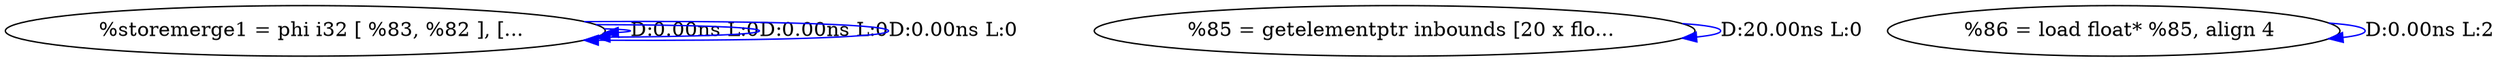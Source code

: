 digraph {
Node0x2d0bcd0[label="  %storemerge1 = phi i32 [ %83, %82 ], [..."];
Node0x2d0bcd0 -> Node0x2d0bcd0[label="D:0.00ns L:0",color=blue];
Node0x2d0bcd0 -> Node0x2d0bcd0[label="D:0.00ns L:0",color=blue];
Node0x2d0bcd0 -> Node0x2d0bcd0[label="D:0.00ns L:0",color=blue];
Node0x2d0c050[label="  %85 = getelementptr inbounds [20 x flo..."];
Node0x2d0c050 -> Node0x2d0c050[label="D:20.00ns L:0",color=blue];
Node0x2d0c130[label="  %86 = load float* %85, align 4"];
Node0x2d0c130 -> Node0x2d0c130[label="D:0.00ns L:2",color=blue];
}
